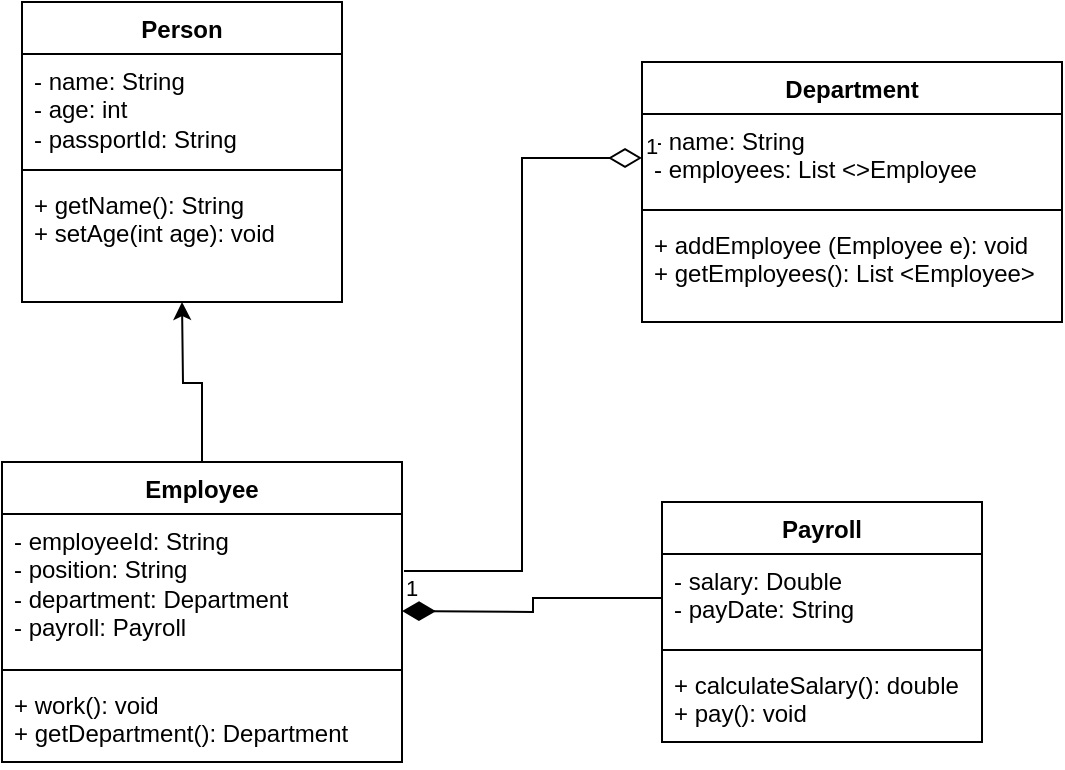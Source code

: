 <mxfile version="28.2.5">
  <diagram name="Страница — 1" id="s-0nlsc8utY5djAbcvpn">
    <mxGraphModel dx="1098" dy="706" grid="1" gridSize="10" guides="1" tooltips="1" connect="1" arrows="1" fold="1" page="1" pageScale="1" pageWidth="827" pageHeight="1169" math="0" shadow="0">
      <root>
        <mxCell id="0" />
        <mxCell id="1" parent="0" />
        <mxCell id="DW5LUFSu8SoY8t1dX7vi-6" value="Person" style="swimlane;fontStyle=1;align=center;verticalAlign=top;childLayout=stackLayout;horizontal=1;startSize=26;horizontalStack=0;resizeParent=1;resizeParentMax=0;resizeLast=0;collapsible=1;marginBottom=0;whiteSpace=wrap;html=1;" vertex="1" parent="1">
          <mxGeometry x="120" y="170" width="160" height="150" as="geometry" />
        </mxCell>
        <mxCell id="DW5LUFSu8SoY8t1dX7vi-7" value="- name: String&lt;div&gt;- age: int&lt;/div&gt;&lt;div&gt;- passportId: String&lt;/div&gt;" style="text;strokeColor=none;fillColor=none;align=left;verticalAlign=top;spacingLeft=4;spacingRight=4;overflow=hidden;rotatable=0;points=[[0,0.5],[1,0.5]];portConstraint=eastwest;whiteSpace=wrap;html=1;" vertex="1" parent="DW5LUFSu8SoY8t1dX7vi-6">
          <mxGeometry y="26" width="160" height="54" as="geometry" />
        </mxCell>
        <mxCell id="DW5LUFSu8SoY8t1dX7vi-8" value="" style="line;strokeWidth=1;fillColor=none;align=left;verticalAlign=middle;spacingTop=-1;spacingLeft=3;spacingRight=3;rotatable=0;labelPosition=right;points=[];portConstraint=eastwest;strokeColor=inherit;" vertex="1" parent="DW5LUFSu8SoY8t1dX7vi-6">
          <mxGeometry y="80" width="160" height="8" as="geometry" />
        </mxCell>
        <mxCell id="DW5LUFSu8SoY8t1dX7vi-9" value="+ getName(): String&lt;div&gt;+ setAge(int age): void&lt;/div&gt;" style="text;strokeColor=none;fillColor=none;align=left;verticalAlign=top;spacingLeft=4;spacingRight=4;overflow=hidden;rotatable=0;points=[[0,0.5],[1,0.5]];portConstraint=eastwest;whiteSpace=wrap;html=1;" vertex="1" parent="DW5LUFSu8SoY8t1dX7vi-6">
          <mxGeometry y="88" width="160" height="62" as="geometry" />
        </mxCell>
        <mxCell id="DW5LUFSu8SoY8t1dX7vi-15" style="edgeStyle=orthogonalEdgeStyle;rounded=0;orthogonalLoop=1;jettySize=auto;html=1;" edge="1" parent="1" source="DW5LUFSu8SoY8t1dX7vi-10">
          <mxGeometry relative="1" as="geometry">
            <mxPoint x="200" y="320" as="targetPoint" />
          </mxGeometry>
        </mxCell>
        <mxCell id="DW5LUFSu8SoY8t1dX7vi-10" value="Employee" style="swimlane;fontStyle=1;align=center;verticalAlign=top;childLayout=stackLayout;horizontal=1;startSize=26;horizontalStack=0;resizeParent=1;resizeParentMax=0;resizeLast=0;collapsible=1;marginBottom=0;whiteSpace=wrap;html=1;" vertex="1" parent="1">
          <mxGeometry x="110" y="400" width="200" height="150" as="geometry" />
        </mxCell>
        <mxCell id="DW5LUFSu8SoY8t1dX7vi-11" value="- employeeId: String&lt;div&gt;- position: String&lt;/div&gt;&lt;div&gt;- department: Department&lt;/div&gt;&lt;div&gt;- payroll: Payroll&lt;/div&gt;" style="text;strokeColor=none;fillColor=none;align=left;verticalAlign=top;spacingLeft=4;spacingRight=4;overflow=hidden;rotatable=0;points=[[0,0.5],[1,0.5]];portConstraint=eastwest;whiteSpace=wrap;html=1;" vertex="1" parent="DW5LUFSu8SoY8t1dX7vi-10">
          <mxGeometry y="26" width="200" height="74" as="geometry" />
        </mxCell>
        <mxCell id="DW5LUFSu8SoY8t1dX7vi-12" value="" style="line;strokeWidth=1;fillColor=none;align=left;verticalAlign=middle;spacingTop=-1;spacingLeft=3;spacingRight=3;rotatable=0;labelPosition=right;points=[];portConstraint=eastwest;strokeColor=inherit;" vertex="1" parent="DW5LUFSu8SoY8t1dX7vi-10">
          <mxGeometry y="100" width="200" height="8" as="geometry" />
        </mxCell>
        <mxCell id="DW5LUFSu8SoY8t1dX7vi-13" value="+ work(): void&lt;div&gt;+ getDepartment(): Department&lt;/div&gt;" style="text;strokeColor=none;fillColor=none;align=left;verticalAlign=top;spacingLeft=4;spacingRight=4;overflow=hidden;rotatable=0;points=[[0,0.5],[1,0.5]];portConstraint=eastwest;whiteSpace=wrap;html=1;" vertex="1" parent="DW5LUFSu8SoY8t1dX7vi-10">
          <mxGeometry y="108" width="200" height="42" as="geometry" />
        </mxCell>
        <mxCell id="DW5LUFSu8SoY8t1dX7vi-16" value="Department" style="swimlane;fontStyle=1;align=center;verticalAlign=top;childLayout=stackLayout;horizontal=1;startSize=26;horizontalStack=0;resizeParent=1;resizeParentMax=0;resizeLast=0;collapsible=1;marginBottom=0;whiteSpace=wrap;html=1;" vertex="1" parent="1">
          <mxGeometry x="430" y="200" width="210" height="130" as="geometry" />
        </mxCell>
        <mxCell id="DW5LUFSu8SoY8t1dX7vi-17" value="- name: String&lt;div&gt;- employees: List &amp;lt;&amp;gt;Employee&lt;/div&gt;" style="text;strokeColor=none;fillColor=none;align=left;verticalAlign=top;spacingLeft=4;spacingRight=4;overflow=hidden;rotatable=0;points=[[0,0.5],[1,0.5]];portConstraint=eastwest;whiteSpace=wrap;html=1;" vertex="1" parent="DW5LUFSu8SoY8t1dX7vi-16">
          <mxGeometry y="26" width="210" height="44" as="geometry" />
        </mxCell>
        <mxCell id="DW5LUFSu8SoY8t1dX7vi-18" value="" style="line;strokeWidth=1;fillColor=none;align=left;verticalAlign=middle;spacingTop=-1;spacingLeft=3;spacingRight=3;rotatable=0;labelPosition=right;points=[];portConstraint=eastwest;strokeColor=inherit;" vertex="1" parent="DW5LUFSu8SoY8t1dX7vi-16">
          <mxGeometry y="70" width="210" height="8" as="geometry" />
        </mxCell>
        <mxCell id="DW5LUFSu8SoY8t1dX7vi-19" value="+ addEmployee (Employee e): void&lt;div&gt;+ getEmployees(): List &amp;lt;Employee&amp;gt;&lt;/div&gt;" style="text;strokeColor=none;fillColor=none;align=left;verticalAlign=top;spacingLeft=4;spacingRight=4;overflow=hidden;rotatable=0;points=[[0,0.5],[1,0.5]];portConstraint=eastwest;whiteSpace=wrap;html=1;" vertex="1" parent="DW5LUFSu8SoY8t1dX7vi-16">
          <mxGeometry y="78" width="210" height="52" as="geometry" />
        </mxCell>
        <mxCell id="DW5LUFSu8SoY8t1dX7vi-20" value="Payroll" style="swimlane;fontStyle=1;align=center;verticalAlign=top;childLayout=stackLayout;horizontal=1;startSize=26;horizontalStack=0;resizeParent=1;resizeParentMax=0;resizeLast=0;collapsible=1;marginBottom=0;whiteSpace=wrap;html=1;" vertex="1" parent="1">
          <mxGeometry x="440" y="420" width="160" height="120" as="geometry" />
        </mxCell>
        <mxCell id="DW5LUFSu8SoY8t1dX7vi-21" value="- salary: Double&lt;div&gt;- payDate: String&lt;/div&gt;" style="text;strokeColor=none;fillColor=none;align=left;verticalAlign=top;spacingLeft=4;spacingRight=4;overflow=hidden;rotatable=0;points=[[0,0.5],[1,0.5]];portConstraint=eastwest;whiteSpace=wrap;html=1;" vertex="1" parent="DW5LUFSu8SoY8t1dX7vi-20">
          <mxGeometry y="26" width="160" height="44" as="geometry" />
        </mxCell>
        <mxCell id="DW5LUFSu8SoY8t1dX7vi-22" value="" style="line;strokeWidth=1;fillColor=none;align=left;verticalAlign=middle;spacingTop=-1;spacingLeft=3;spacingRight=3;rotatable=0;labelPosition=right;points=[];portConstraint=eastwest;strokeColor=inherit;" vertex="1" parent="DW5LUFSu8SoY8t1dX7vi-20">
          <mxGeometry y="70" width="160" height="8" as="geometry" />
        </mxCell>
        <mxCell id="DW5LUFSu8SoY8t1dX7vi-23" value="+ calculateSalary(): double&lt;div&gt;+ pay(): void&lt;/div&gt;" style="text;strokeColor=none;fillColor=none;align=left;verticalAlign=top;spacingLeft=4;spacingRight=4;overflow=hidden;rotatable=0;points=[[0,0.5],[1,0.5]];portConstraint=eastwest;whiteSpace=wrap;html=1;" vertex="1" parent="DW5LUFSu8SoY8t1dX7vi-20">
          <mxGeometry y="78" width="160" height="42" as="geometry" />
        </mxCell>
        <mxCell id="DW5LUFSu8SoY8t1dX7vi-26" value="1" style="endArrow=none;html=1;endSize=12;startArrow=diamondThin;startSize=14;startFill=0;edgeStyle=orthogonalEdgeStyle;align=left;verticalAlign=bottom;rounded=0;endFill=0;exitX=0;exitY=0.5;exitDx=0;exitDy=0;entryX=1.005;entryY=0.385;entryDx=0;entryDy=0;entryPerimeter=0;" edge="1" parent="1" source="DW5LUFSu8SoY8t1dX7vi-17" target="DW5LUFSu8SoY8t1dX7vi-11">
          <mxGeometry x="-1" y="3" relative="1" as="geometry">
            <mxPoint x="480" y="450" as="sourcePoint" />
            <mxPoint x="320" y="450" as="targetPoint" />
          </mxGeometry>
        </mxCell>
        <mxCell id="DW5LUFSu8SoY8t1dX7vi-27" value="1" style="endArrow=none;html=1;endSize=12;startArrow=diamondThin;startSize=14;startFill=1;edgeStyle=orthogonalEdgeStyle;align=left;verticalAlign=bottom;rounded=0;entryX=0;entryY=0.5;entryDx=0;entryDy=0;endFill=0;" edge="1" parent="1" target="DW5LUFSu8SoY8t1dX7vi-21">
          <mxGeometry x="-1" y="3" relative="1" as="geometry">
            <mxPoint x="310" y="474.5" as="sourcePoint" />
            <mxPoint x="440" y="475" as="targetPoint" />
          </mxGeometry>
        </mxCell>
      </root>
    </mxGraphModel>
  </diagram>
</mxfile>
